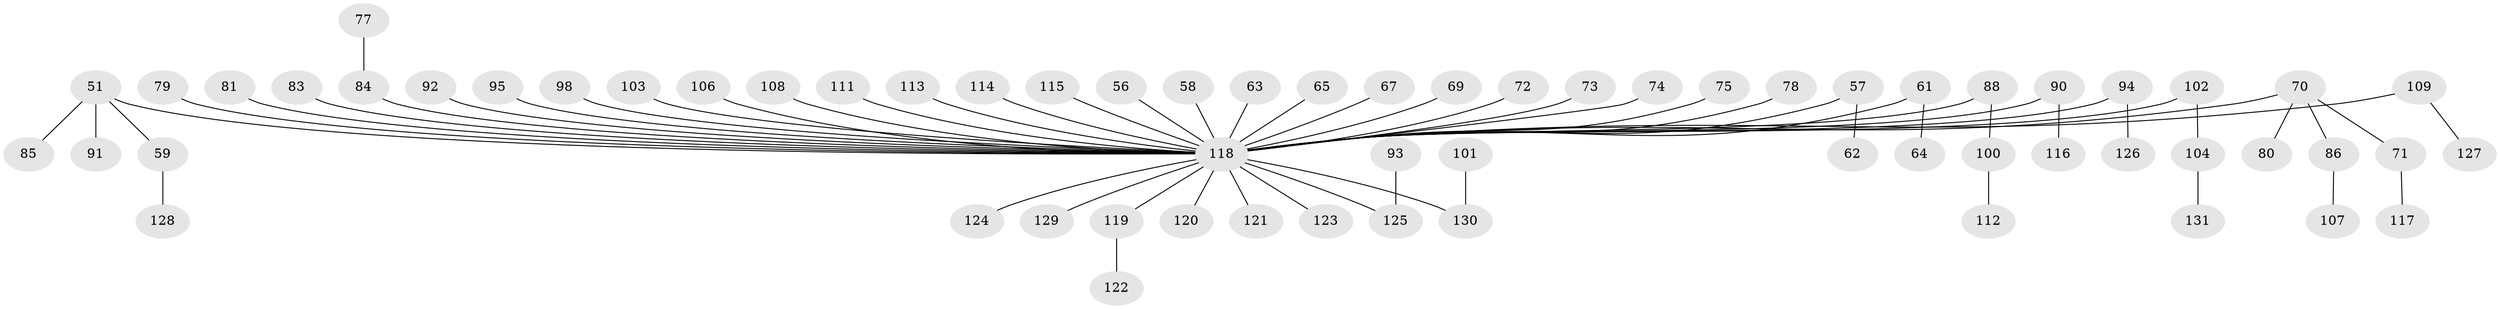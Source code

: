 // original degree distribution, {6: 0.015267175572519083, 5: 0.04580152671755725, 4: 0.03816793893129771, 3: 0.16793893129770993, 2: 0.22900763358778625, 7: 0.007633587786259542, 1: 0.4961832061068702}
// Generated by graph-tools (version 1.1) at 2025/53/03/09/25 04:53:39]
// undirected, 65 vertices, 64 edges
graph export_dot {
graph [start="1"]
  node [color=gray90,style=filled];
  51 [super="+32"];
  56;
  57;
  58;
  59;
  61;
  62;
  63;
  64;
  65;
  67;
  69;
  70 [super="+9+12+43"];
  71;
  72;
  73;
  74;
  75;
  77;
  78;
  79;
  80;
  81;
  83;
  84 [super="+22"];
  85;
  86;
  88;
  90 [super="+89"];
  91;
  92;
  93;
  94;
  95;
  98;
  100;
  101;
  102;
  103;
  104;
  106;
  107;
  108;
  109 [super="+55"];
  111;
  112;
  113;
  114 [super="+31"];
  115;
  116;
  117;
  118 [super="+30+97+27+54+35+110+99+60+76+45+105+47+50+53+87"];
  119;
  120;
  121;
  122;
  123;
  124;
  125 [super="+48"];
  126;
  127;
  128;
  129;
  130 [super="+82"];
  131;
  51 -- 85;
  51 -- 59;
  51 -- 91;
  51 -- 118;
  56 -- 118;
  57 -- 62;
  57 -- 118;
  58 -- 118;
  59 -- 128;
  61 -- 64;
  61 -- 118;
  63 -- 118;
  65 -- 118;
  67 -- 118;
  69 -- 118;
  70 -- 71;
  70 -- 80;
  70 -- 86;
  70 -- 118;
  71 -- 117;
  72 -- 118;
  73 -- 118;
  74 -- 118;
  75 -- 118;
  77 -- 84;
  78 -- 118;
  79 -- 118;
  81 -- 118;
  83 -- 118;
  84 -- 118;
  86 -- 107;
  88 -- 100;
  88 -- 118;
  90 -- 116;
  90 -- 118;
  92 -- 118;
  93 -- 125;
  94 -- 126;
  94 -- 118;
  95 -- 118;
  98 -- 118;
  100 -- 112;
  101 -- 130;
  102 -- 104;
  102 -- 118;
  103 -- 118;
  104 -- 131;
  106 -- 118;
  108 -- 118;
  109 -- 127;
  109 -- 118;
  111 -- 118;
  113 -- 118;
  114 -- 118;
  115 -- 118;
  118 -- 119;
  118 -- 121;
  118 -- 120;
  118 -- 130;
  118 -- 129;
  118 -- 124;
  118 -- 125;
  118 -- 123;
  119 -- 122;
}
